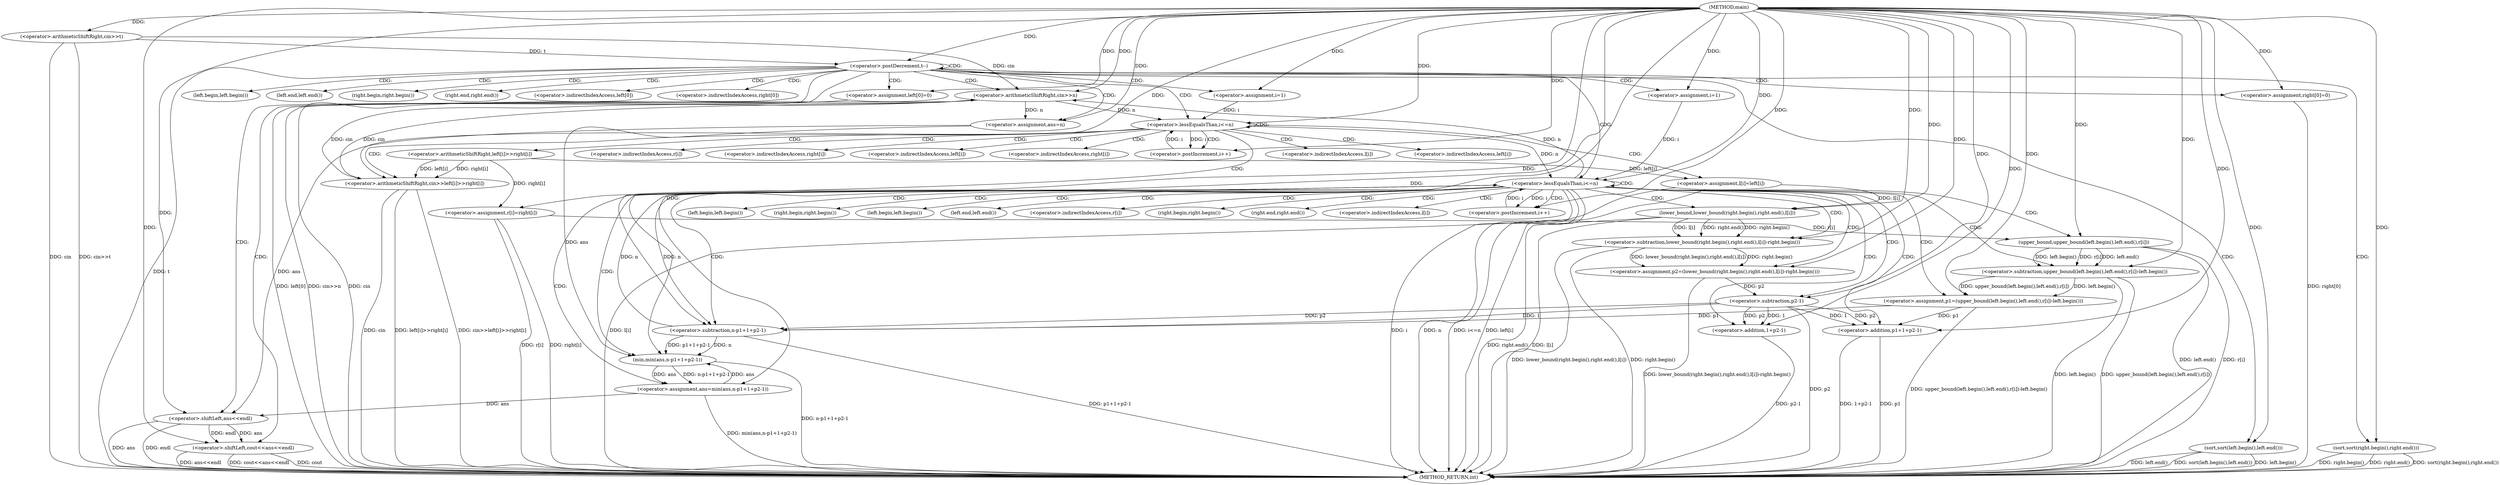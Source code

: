 digraph "main" {  
"1000270" [label = "(METHOD,main)" ]
"1000393" [label = "(METHOD_RETURN,int)" ]
"1000273" [label = "(<operator>.arithmeticShiftRight,cin>>t)" ]
"1000277" [label = "(<operator>.postDecrement,t--)" ]
"1000281" [label = "(<operator>.arithmeticShiftRight,cin>>n)" ]
"1000286" [label = "(<operator>.assignment,ans=n)" ]
"1000337" [label = "(sort,sort(left.begin(),left.end()))" ]
"1000340" [label = "(sort,sort(right.begin(),right.end()))" ]
"1000388" [label = "(<operator>.shiftLeft,cout<<ans<<endl)" ]
"1000294" [label = "(<operator>.assignment,left[0]=0)" ]
"1000299" [label = "(<operator>.assignment,right[0]=0)" ]
"1000305" [label = "(<operator>.assignment,i=1)" ]
"1000308" [label = "(<operator>.lessEqualsThan,i<=n)" ]
"1000311" [label = "(<operator>.postIncrement,i++)" ]
"1000344" [label = "(<operator>.assignment,i=1)" ]
"1000347" [label = "(<operator>.lessEqualsThan,i<=n)" ]
"1000350" [label = "(<operator>.postIncrement,i++)" ]
"1000314" [label = "(<operator>.arithmeticShiftRight,cin>>left[i]>>right[i])" ]
"1000323" [label = "(<operator>.assignment,l[i]=left[i])" ]
"1000330" [label = "(<operator>.assignment,r[i]=right[i])" ]
"1000354" [label = "(<operator>.assignment,p1=(upper_bound(left.begin(),left.end(),r[i])-left.begin()))" ]
"1000365" [label = "(<operator>.assignment,p2=(lower_bound(right.begin(),right.end(),l[i])-right.begin()))" ]
"1000375" [label = "(<operator>.assignment,ans=min(ans,n-p1+1+p2-1))" ]
"1000390" [label = "(<operator>.shiftLeft,ans<<endl)" ]
"1000316" [label = "(<operator>.arithmeticShiftRight,left[i]>>right[i])" ]
"1000356" [label = "(<operator>.subtraction,upper_bound(left.begin(),left.end(),r[i])-left.begin())" ]
"1000367" [label = "(<operator>.subtraction,lower_bound(right.begin(),right.end(),l[i])-right.begin())" ]
"1000377" [label = "(min,min(ans,n-p1+1+p2-1))" ]
"1000357" [label = "(upper_bound,upper_bound(left.begin(),left.end(),r[i]))" ]
"1000368" [label = "(lower_bound,lower_bound(right.begin(),right.end(),l[i]))" ]
"1000379" [label = "(<operator>.subtraction,n-p1+1+p2-1)" ]
"1000381" [label = "(<operator>.addition,p1+1+p2-1)" ]
"1000383" [label = "(<operator>.addition,1+p2-1)" ]
"1000385" [label = "(<operator>.subtraction,p2-1)" ]
"1000338" [label = "(left.begin,left.begin())" ]
"1000339" [label = "(left.end,left.end())" ]
"1000341" [label = "(right.begin,right.begin())" ]
"1000342" [label = "(right.end,right.end())" ]
"1000295" [label = "(<operator>.indirectIndexAccess,left[0])" ]
"1000300" [label = "(<operator>.indirectIndexAccess,right[0])" ]
"1000324" [label = "(<operator>.indirectIndexAccess,l[i])" ]
"1000327" [label = "(<operator>.indirectIndexAccess,left[i])" ]
"1000331" [label = "(<operator>.indirectIndexAccess,r[i])" ]
"1000334" [label = "(<operator>.indirectIndexAccess,right[i])" ]
"1000317" [label = "(<operator>.indirectIndexAccess,left[i])" ]
"1000320" [label = "(<operator>.indirectIndexAccess,right[i])" ]
"1000363" [label = "(left.begin,left.begin())" ]
"1000374" [label = "(right.begin,right.begin())" ]
"1000358" [label = "(left.begin,left.begin())" ]
"1000359" [label = "(left.end,left.end())" ]
"1000360" [label = "(<operator>.indirectIndexAccess,r[i])" ]
"1000369" [label = "(right.begin,right.begin())" ]
"1000370" [label = "(right.end,right.end())" ]
"1000371" [label = "(<operator>.indirectIndexAccess,l[i])" ]
  "1000273" -> "1000393"  [ label = "DDG: cin"] 
  "1000273" -> "1000393"  [ label = "DDG: cin>>t"] 
  "1000277" -> "1000393"  [ label = "DDG: t"] 
  "1000281" -> "1000393"  [ label = "DDG: cin"] 
  "1000281" -> "1000393"  [ label = "DDG: cin>>n"] 
  "1000294" -> "1000393"  [ label = "DDG: left[0]"] 
  "1000299" -> "1000393"  [ label = "DDG: right[0]"] 
  "1000337" -> "1000393"  [ label = "DDG: left.begin()"] 
  "1000337" -> "1000393"  [ label = "DDG: left.end()"] 
  "1000337" -> "1000393"  [ label = "DDG: sort(left.begin(),left.end())"] 
  "1000340" -> "1000393"  [ label = "DDG: right.begin()"] 
  "1000340" -> "1000393"  [ label = "DDG: right.end()"] 
  "1000340" -> "1000393"  [ label = "DDG: sort(right.begin(),right.end())"] 
  "1000347" -> "1000393"  [ label = "DDG: i"] 
  "1000347" -> "1000393"  [ label = "DDG: n"] 
  "1000347" -> "1000393"  [ label = "DDG: i<=n"] 
  "1000390" -> "1000393"  [ label = "DDG: ans"] 
  "1000388" -> "1000393"  [ label = "DDG: ans<<endl"] 
  "1000388" -> "1000393"  [ label = "DDG: cout<<ans<<endl"] 
  "1000357" -> "1000393"  [ label = "DDG: left.end()"] 
  "1000357" -> "1000393"  [ label = "DDG: r[i]"] 
  "1000356" -> "1000393"  [ label = "DDG: upper_bound(left.begin(),left.end(),r[i])"] 
  "1000356" -> "1000393"  [ label = "DDG: left.begin()"] 
  "1000354" -> "1000393"  [ label = "DDG: upper_bound(left.begin(),left.end(),r[i])-left.begin()"] 
  "1000368" -> "1000393"  [ label = "DDG: right.end()"] 
  "1000368" -> "1000393"  [ label = "DDG: l[i]"] 
  "1000367" -> "1000393"  [ label = "DDG: lower_bound(right.begin(),right.end(),l[i])"] 
  "1000367" -> "1000393"  [ label = "DDG: right.begin()"] 
  "1000365" -> "1000393"  [ label = "DDG: lower_bound(right.begin(),right.end(),l[i])-right.begin()"] 
  "1000381" -> "1000393"  [ label = "DDG: p1"] 
  "1000385" -> "1000393"  [ label = "DDG: p2"] 
  "1000383" -> "1000393"  [ label = "DDG: p2-1"] 
  "1000381" -> "1000393"  [ label = "DDG: 1+p2-1"] 
  "1000379" -> "1000393"  [ label = "DDG: p1+1+p2-1"] 
  "1000377" -> "1000393"  [ label = "DDG: n-p1+1+p2-1"] 
  "1000375" -> "1000393"  [ label = "DDG: min(ans,n-p1+1+p2-1)"] 
  "1000314" -> "1000393"  [ label = "DDG: cin"] 
  "1000314" -> "1000393"  [ label = "DDG: left[i]>>right[i]"] 
  "1000314" -> "1000393"  [ label = "DDG: cin>>left[i]>>right[i]"] 
  "1000323" -> "1000393"  [ label = "DDG: l[i]"] 
  "1000323" -> "1000393"  [ label = "DDG: left[i]"] 
  "1000330" -> "1000393"  [ label = "DDG: r[i]"] 
  "1000330" -> "1000393"  [ label = "DDG: right[i]"] 
  "1000388" -> "1000393"  [ label = "DDG: cout"] 
  "1000390" -> "1000393"  [ label = "DDG: endl"] 
  "1000270" -> "1000273"  [ label = "DDG: "] 
  "1000273" -> "1000277"  [ label = "DDG: t"] 
  "1000270" -> "1000277"  [ label = "DDG: "] 
  "1000281" -> "1000286"  [ label = "DDG: n"] 
  "1000270" -> "1000286"  [ label = "DDG: "] 
  "1000273" -> "1000281"  [ label = "DDG: cin"] 
  "1000314" -> "1000281"  [ label = "DDG: cin"] 
  "1000270" -> "1000281"  [ label = "DDG: "] 
  "1000347" -> "1000281"  [ label = "DDG: n"] 
  "1000270" -> "1000294"  [ label = "DDG: "] 
  "1000270" -> "1000299"  [ label = "DDG: "] 
  "1000270" -> "1000305"  [ label = "DDG: "] 
  "1000270" -> "1000337"  [ label = "DDG: "] 
  "1000270" -> "1000340"  [ label = "DDG: "] 
  "1000270" -> "1000344"  [ label = "DDG: "] 
  "1000270" -> "1000388"  [ label = "DDG: "] 
  "1000390" -> "1000388"  [ label = "DDG: endl"] 
  "1000390" -> "1000388"  [ label = "DDG: ans"] 
  "1000305" -> "1000308"  [ label = "DDG: i"] 
  "1000311" -> "1000308"  [ label = "DDG: i"] 
  "1000270" -> "1000308"  [ label = "DDG: "] 
  "1000281" -> "1000308"  [ label = "DDG: n"] 
  "1000308" -> "1000311"  [ label = "DDG: i"] 
  "1000270" -> "1000311"  [ label = "DDG: "] 
  "1000316" -> "1000323"  [ label = "DDG: left[i]"] 
  "1000316" -> "1000330"  [ label = "DDG: right[i]"] 
  "1000344" -> "1000347"  [ label = "DDG: i"] 
  "1000350" -> "1000347"  [ label = "DDG: i"] 
  "1000270" -> "1000347"  [ label = "DDG: "] 
  "1000308" -> "1000347"  [ label = "DDG: n"] 
  "1000379" -> "1000347"  [ label = "DDG: n"] 
  "1000347" -> "1000350"  [ label = "DDG: i"] 
  "1000270" -> "1000350"  [ label = "DDG: "] 
  "1000356" -> "1000354"  [ label = "DDG: left.begin()"] 
  "1000356" -> "1000354"  [ label = "DDG: upper_bound(left.begin(),left.end(),r[i])"] 
  "1000367" -> "1000365"  [ label = "DDG: lower_bound(right.begin(),right.end(),l[i])"] 
  "1000367" -> "1000365"  [ label = "DDG: right.begin()"] 
  "1000377" -> "1000375"  [ label = "DDG: n-p1+1+p2-1"] 
  "1000377" -> "1000375"  [ label = "DDG: ans"] 
  "1000286" -> "1000390"  [ label = "DDG: ans"] 
  "1000375" -> "1000390"  [ label = "DDG: ans"] 
  "1000270" -> "1000390"  [ label = "DDG: "] 
  "1000281" -> "1000314"  [ label = "DDG: cin"] 
  "1000270" -> "1000314"  [ label = "DDG: "] 
  "1000316" -> "1000314"  [ label = "DDG: right[i]"] 
  "1000316" -> "1000314"  [ label = "DDG: left[i]"] 
  "1000270" -> "1000354"  [ label = "DDG: "] 
  "1000270" -> "1000365"  [ label = "DDG: "] 
  "1000270" -> "1000375"  [ label = "DDG: "] 
  "1000357" -> "1000356"  [ label = "DDG: r[i]"] 
  "1000357" -> "1000356"  [ label = "DDG: left.end()"] 
  "1000357" -> "1000356"  [ label = "DDG: left.begin()"] 
  "1000270" -> "1000356"  [ label = "DDG: "] 
  "1000368" -> "1000367"  [ label = "DDG: l[i]"] 
  "1000368" -> "1000367"  [ label = "DDG: right.end()"] 
  "1000368" -> "1000367"  [ label = "DDG: right.begin()"] 
  "1000270" -> "1000367"  [ label = "DDG: "] 
  "1000286" -> "1000377"  [ label = "DDG: ans"] 
  "1000375" -> "1000377"  [ label = "DDG: ans"] 
  "1000270" -> "1000377"  [ label = "DDG: "] 
  "1000379" -> "1000377"  [ label = "DDG: p1+1+p2-1"] 
  "1000379" -> "1000377"  [ label = "DDG: n"] 
  "1000270" -> "1000357"  [ label = "DDG: "] 
  "1000330" -> "1000357"  [ label = "DDG: r[i]"] 
  "1000270" -> "1000368"  [ label = "DDG: "] 
  "1000323" -> "1000368"  [ label = "DDG: l[i]"] 
  "1000347" -> "1000379"  [ label = "DDG: n"] 
  "1000270" -> "1000379"  [ label = "DDG: "] 
  "1000385" -> "1000379"  [ label = "DDG: 1"] 
  "1000385" -> "1000379"  [ label = "DDG: p2"] 
  "1000354" -> "1000379"  [ label = "DDG: p1"] 
  "1000354" -> "1000381"  [ label = "DDG: p1"] 
  "1000270" -> "1000381"  [ label = "DDG: "] 
  "1000385" -> "1000381"  [ label = "DDG: 1"] 
  "1000385" -> "1000381"  [ label = "DDG: p2"] 
  "1000270" -> "1000383"  [ label = "DDG: "] 
  "1000385" -> "1000383"  [ label = "DDG: 1"] 
  "1000385" -> "1000383"  [ label = "DDG: p2"] 
  "1000365" -> "1000385"  [ label = "DDG: p2"] 
  "1000270" -> "1000385"  [ label = "DDG: "] 
  "1000277" -> "1000294"  [ label = "CDG: "] 
  "1000277" -> "1000305"  [ label = "CDG: "] 
  "1000277" -> "1000337"  [ label = "CDG: "] 
  "1000277" -> "1000277"  [ label = "CDG: "] 
  "1000277" -> "1000338"  [ label = "CDG: "] 
  "1000277" -> "1000388"  [ label = "CDG: "] 
  "1000277" -> "1000281"  [ label = "CDG: "] 
  "1000277" -> "1000308"  [ label = "CDG: "] 
  "1000277" -> "1000300"  [ label = "CDG: "] 
  "1000277" -> "1000295"  [ label = "CDG: "] 
  "1000277" -> "1000339"  [ label = "CDG: "] 
  "1000277" -> "1000341"  [ label = "CDG: "] 
  "1000277" -> "1000342"  [ label = "CDG: "] 
  "1000277" -> "1000286"  [ label = "CDG: "] 
  "1000277" -> "1000340"  [ label = "CDG: "] 
  "1000277" -> "1000344"  [ label = "CDG: "] 
  "1000277" -> "1000299"  [ label = "CDG: "] 
  "1000277" -> "1000390"  [ label = "CDG: "] 
  "1000277" -> "1000347"  [ label = "CDG: "] 
  "1000308" -> "1000330"  [ label = "CDG: "] 
  "1000308" -> "1000316"  [ label = "CDG: "] 
  "1000308" -> "1000308"  [ label = "CDG: "] 
  "1000308" -> "1000314"  [ label = "CDG: "] 
  "1000308" -> "1000311"  [ label = "CDG: "] 
  "1000308" -> "1000334"  [ label = "CDG: "] 
  "1000308" -> "1000320"  [ label = "CDG: "] 
  "1000308" -> "1000323"  [ label = "CDG: "] 
  "1000308" -> "1000324"  [ label = "CDG: "] 
  "1000308" -> "1000331"  [ label = "CDG: "] 
  "1000308" -> "1000327"  [ label = "CDG: "] 
  "1000308" -> "1000317"  [ label = "CDG: "] 
  "1000347" -> "1000379"  [ label = "CDG: "] 
  "1000347" -> "1000370"  [ label = "CDG: "] 
  "1000347" -> "1000371"  [ label = "CDG: "] 
  "1000347" -> "1000368"  [ label = "CDG: "] 
  "1000347" -> "1000354"  [ label = "CDG: "] 
  "1000347" -> "1000385"  [ label = "CDG: "] 
  "1000347" -> "1000383"  [ label = "CDG: "] 
  "1000347" -> "1000375"  [ label = "CDG: "] 
  "1000347" -> "1000357"  [ label = "CDG: "] 
  "1000347" -> "1000363"  [ label = "CDG: "] 
  "1000347" -> "1000367"  [ label = "CDG: "] 
  "1000347" -> "1000350"  [ label = "CDG: "] 
  "1000347" -> "1000359"  [ label = "CDG: "] 
  "1000347" -> "1000360"  [ label = "CDG: "] 
  "1000347" -> "1000356"  [ label = "CDG: "] 
  "1000347" -> "1000377"  [ label = "CDG: "] 
  "1000347" -> "1000365"  [ label = "CDG: "] 
  "1000347" -> "1000347"  [ label = "CDG: "] 
  "1000347" -> "1000374"  [ label = "CDG: "] 
  "1000347" -> "1000358"  [ label = "CDG: "] 
  "1000347" -> "1000381"  [ label = "CDG: "] 
  "1000347" -> "1000369"  [ label = "CDG: "] 
}
